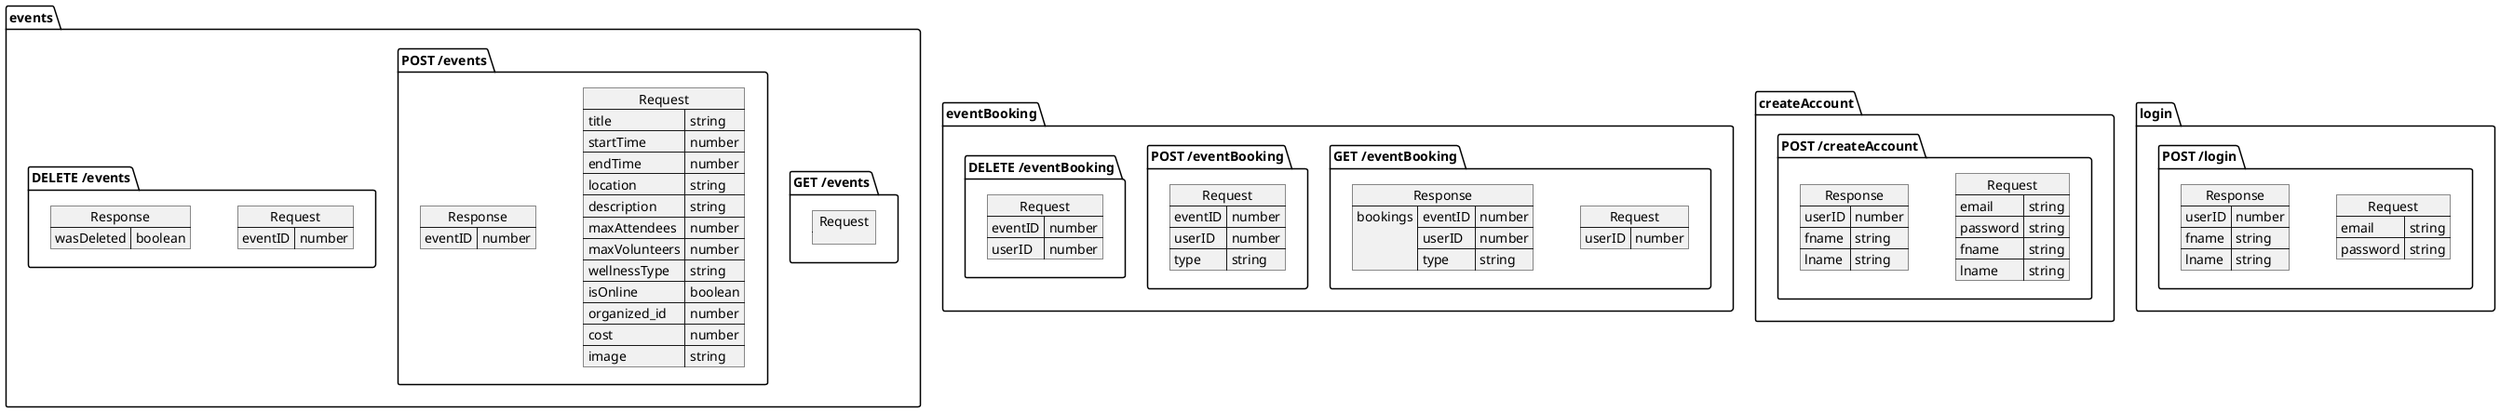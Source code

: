@startuml endpointDiagrams
package events {
    package "GET /events" {
        json "Request" as GETEventsReq {
        }
    }
    package "POST /events" {

        json "Request" as POSTEventsReq {
            "title": "string", 
            "startTime": "number",
            "endTime": "number", 
            "location": "string", 
            "description": "string", 
            "maxAttendees": "number", 
            "maxVolunteers": "number", 
            "wellnessType": "string", 
            "isOnline": "boolean", 
            "organized_id": "number", 
            "cost": "number", 
            "image": "string"
        }

        json "Response" as POSTEventsResp {
            "eventID" : "number"
        }

    }
    package "DELETE /events" {
        json "Request" as DELETEEventsReq {
            "eventID": "number"
        }
        json "Response" as DELETEEventsResp {
            "wasDeleted": "boolean"
        }
    }
}


package eventBooking {
    package "GET /eventBooking" {
        json "Request" as GETEventBookReq {
            "userID": "number"
        }
        json "Response" as GETEventBookResp {
            "bookings": [
                {
                    "eventID": "number",
                    "userID": "number",
                    "type": "string"
                }
            ]
        }
    }
    package "POST /eventBooking" {
        json "Request" as POSTEventBookReq {
            "eventID": "number",
            "userID": "number",
            "type": "string"
        }
    }
    package "DELETE /eventBooking" {
        json "Request" as DELETEEventBookReq {
            "eventID": "number",
            "userID": "number"
        }
    }
}

package createAccount {
    package "POST /createAccount" {
        json "Request" as POSTCreateAccountReq {
            "email": "string",
            "password": "string",
            "fname": "string",
            "lname": "string"
        }
        json "Response" as POSTCreateAccountResp {
            "userID": "number",
            "fname": "string",
            "lname": "string"
        }
    }
}
package login {
    package "POST /login" {
        json "Request" as POSTLoginReq {
            "email": "string",
            "password": "string"
        }
        json "Response" as POSTLoginResp {
            "userID": "number",
            "fname": "string",
            "lname": "string"
        }
    }
}
@enduml